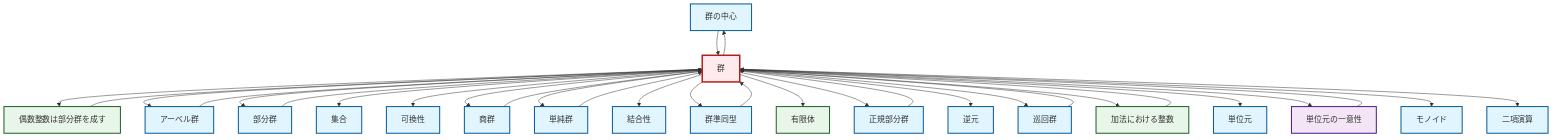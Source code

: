 graph TD
    classDef definition fill:#e1f5fe,stroke:#01579b,stroke-width:2px
    classDef theorem fill:#f3e5f5,stroke:#4a148c,stroke-width:2px
    classDef axiom fill:#fff3e0,stroke:#e65100,stroke-width:2px
    classDef example fill:#e8f5e9,stroke:#1b5e20,stroke-width:2px
    classDef current fill:#ffebee,stroke:#b71c1c,stroke-width:3px
    def-center-of-group["群の中心"]:::definition
    ex-even-integers-subgroup["偶数整数は部分群を成す"]:::example
    ex-finite-field["有限体"]:::example
    def-set["集合"]:::definition
    def-group["群"]:::definition
    def-commutativity["可換性"]:::definition
    def-abelian-group["アーベル群"]:::definition
    def-normal-subgroup["正規部分群"]:::definition
    def-cyclic-group["巡回群"]:::definition
    def-binary-operation["二項演算"]:::definition
    ex-integers-addition["加法における整数"]:::example
    thm-unique-identity["単位元の一意性"]:::theorem
    def-associativity["結合性"]:::definition
    def-inverse-element["逆元"]:::definition
    def-subgroup["部分群"]:::definition
    def-identity-element["単位元"]:::definition
    def-quotient-group["商群"]:::definition
    def-homomorphism["群準同型"]:::definition
    def-monoid["モノイド"]:::definition
    def-simple-group["単純群"]:::definition
    def-subgroup --> def-group
    def-group --> ex-even-integers-subgroup
    def-group --> def-abelian-group
    def-homomorphism --> def-group
    def-group --> def-subgroup
    def-center-of-group --> def-group
    def-cyclic-group --> def-group
    def-group --> def-set
    def-normal-subgroup --> def-group
    def-group --> def-commutativity
    def-group --> def-quotient-group
    def-group --> def-simple-group
    def-group --> def-associativity
    ex-integers-addition --> def-group
    def-group --> def-center-of-group
    def-group --> def-homomorphism
    ex-even-integers-subgroup --> def-group
    def-group --> ex-finite-field
    def-group --> def-normal-subgroup
    def-simple-group --> def-group
    def-quotient-group --> def-group
    def-group --> def-inverse-element
    def-group --> def-cyclic-group
    def-group --> ex-integers-addition
    def-group --> def-identity-element
    def-abelian-group --> def-group
    def-group --> thm-unique-identity
    def-group --> def-monoid
    thm-unique-identity --> def-group
    def-group --> def-binary-operation
    class def-group current